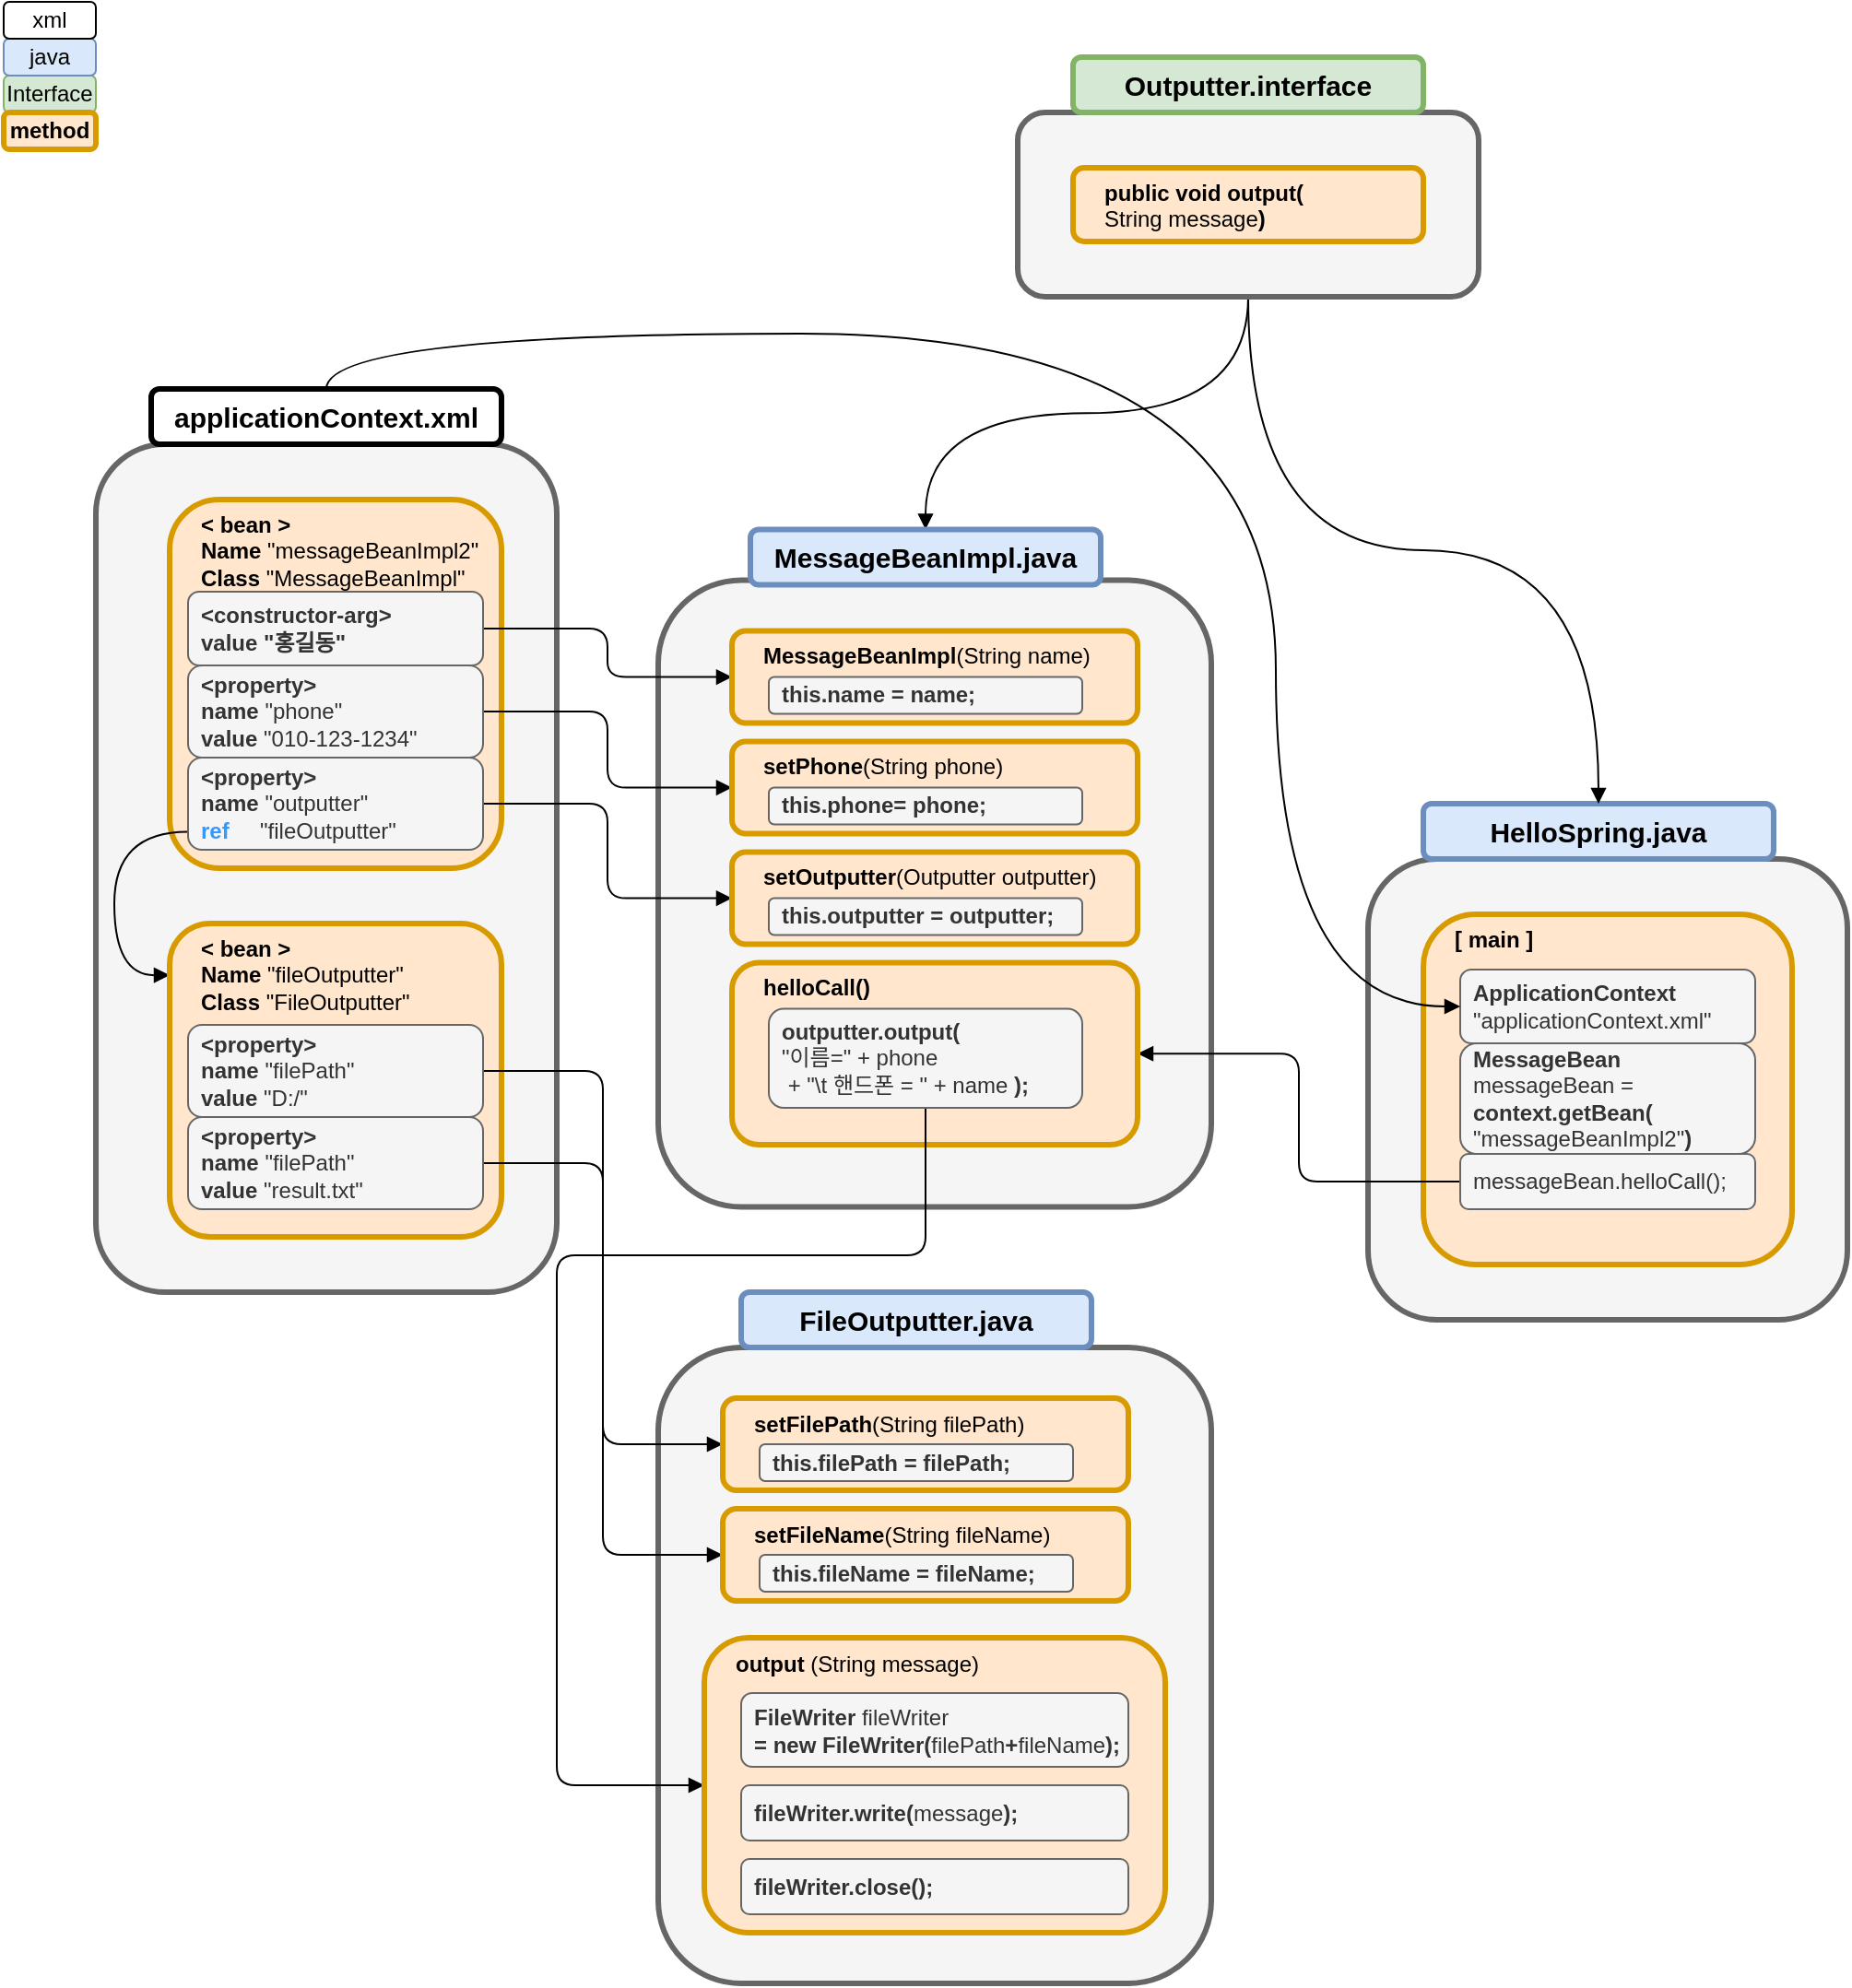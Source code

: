 <mxfile version="14.1.2" type="github">
  <diagram id="5Zijp5EhLIPOIet4tf9c" name="Page-1">
    <mxGraphModel dx="2858" dy="1089" grid="1" gridSize="10" guides="1" tooltips="1" connect="1" arrows="1" fold="1" page="1" pageScale="1" pageWidth="827" pageHeight="1169" math="0" shadow="0">
      <root>
        <mxCell id="0" />
        <mxCell id="1" parent="0" />
        <mxCell id="5XFd4NHmLhsVX-3_RDAw-69" value="" style="rounded=1;whiteSpace=wrap;html=1;strokeWidth=3;align=left;fillColor=#f5f5f5;strokeColor=#666666;fontColor=#333333;" vertex="1" parent="1">
          <mxGeometry x="355" y="730" width="300" height="345" as="geometry" />
        </mxCell>
        <mxCell id="5XFd4NHmLhsVX-3_RDAw-28" value="" style="rounded=1;whiteSpace=wrap;html=1;strokeWidth=3;align=left;fillColor=#f5f5f5;strokeColor=#666666;fontColor=#333333;" vertex="1" parent="1">
          <mxGeometry x="740" y="465" width="260" height="250" as="geometry" />
        </mxCell>
        <mxCell id="5XFd4NHmLhsVX-3_RDAw-54" value="" style="rounded=1;whiteSpace=wrap;html=1;strokeWidth=3;align=left;fillColor=#f5f5f5;strokeColor=#666666;fontColor=#333333;" vertex="1" parent="1">
          <mxGeometry x="355" y="313.75" width="300" height="340" as="geometry" />
        </mxCell>
        <mxCell id="5XFd4NHmLhsVX-3_RDAw-27" value="" style="rounded=1;whiteSpace=wrap;html=1;strokeWidth=3;align=left;fillColor=#f5f5f5;strokeColor=#666666;fontColor=#333333;" vertex="1" parent="1">
          <mxGeometry x="50" y="240" width="250" height="460" as="geometry" />
        </mxCell>
        <mxCell id="5XFd4NHmLhsVX-3_RDAw-3" value="Interface" style="rounded=1;whiteSpace=wrap;html=1;fillColor=#d5e8d4;strokeColor=#82b366;" vertex="1" parent="1">
          <mxGeometry y="40" width="50" height="20" as="geometry" />
        </mxCell>
        <mxCell id="5XFd4NHmLhsVX-3_RDAw-4" value="java" style="rounded=1;whiteSpace=wrap;html=1;fillColor=#dae8fc;strokeColor=#6c8ebf;" vertex="1" parent="1">
          <mxGeometry y="20" width="50" height="20" as="geometry" />
        </mxCell>
        <mxCell id="5XFd4NHmLhsVX-3_RDAw-5" value="xml" style="rounded=1;whiteSpace=wrap;html=1;" vertex="1" parent="1">
          <mxGeometry width="50" height="20" as="geometry" />
        </mxCell>
        <mxCell id="5XFd4NHmLhsVX-3_RDAw-7" value="&lt;b&gt;&lt;font style=&quot;font-size: 15px&quot;&gt;applicationContext.xml&lt;/font&gt;&lt;/b&gt;" style="rounded=1;whiteSpace=wrap;html=1;fontSize=12;glass=0;strokeWidth=3;shadow=0;" vertex="1" parent="1">
          <mxGeometry x="80" y="210" width="190" height="30" as="geometry" />
        </mxCell>
        <mxCell id="5XFd4NHmLhsVX-3_RDAw-9" value="&lt;div&gt;&lt;b&gt;&amp;lt; bean &amp;gt;&amp;nbsp;&lt;/b&gt;&lt;/div&gt;&lt;div&gt;&lt;b&gt;Name&lt;/b&gt; &quot;messageBeanImpl2&quot;&amp;nbsp;&lt;/div&gt;&lt;div&gt;&lt;b&gt;Class&lt;/b&gt;&amp;nbsp;&quot;MessageBeanImpl&quot;&lt;/div&gt;" style="rounded=1;whiteSpace=wrap;html=1;fontSize=12;glass=0;strokeWidth=3;shadow=0;fillColor=#ffe6cc;strokeColor=#d79b00;align=left;spacingLeft=15;labelBorderColor=none;horizontal=1;verticalAlign=top;" vertex="1" parent="1">
          <mxGeometry x="90" y="270" width="180" height="200" as="geometry" />
        </mxCell>
        <mxCell id="5XFd4NHmLhsVX-3_RDAw-99" style="edgeStyle=orthogonalEdgeStyle;rounded=1;jumpSize=6;orthogonalLoop=1;jettySize=auto;html=1;exitX=1;exitY=0.5;exitDx=0;exitDy=0;entryX=0;entryY=0.5;entryDx=0;entryDy=0;endArrow=block;endFill=1;" edge="1" parent="1" source="5XFd4NHmLhsVX-3_RDAw-10" target="5XFd4NHmLhsVX-3_RDAw-56">
          <mxGeometry relative="1" as="geometry" />
        </mxCell>
        <mxCell id="5XFd4NHmLhsVX-3_RDAw-10" value="&lt;div&gt;&lt;b&gt;&amp;lt;constructor-arg&amp;gt;&lt;/b&gt;&lt;/div&gt;&lt;b&gt;&lt;div&gt;&lt;b&gt;value &quot;홍길동&quot;&lt;/b&gt;&lt;/div&gt;&lt;/b&gt;" style="rounded=1;whiteSpace=wrap;html=1;fontSize=12;glass=0;strokeWidth=1;shadow=0;fillColor=#f5f5f5;strokeColor=#666666;fontColor=#333333;align=left;spacingTop=0;spacingLeft=5;" vertex="1" parent="1">
          <mxGeometry x="100" y="320" width="160" height="40" as="geometry" />
        </mxCell>
        <mxCell id="5XFd4NHmLhsVX-3_RDAw-98" style="edgeStyle=orthogonalEdgeStyle;jumpSize=6;orthogonalLoop=1;jettySize=auto;html=1;exitX=1;exitY=0.5;exitDx=0;exitDy=0;entryX=0;entryY=0.5;entryDx=0;entryDy=0;endArrow=block;endFill=1;rounded=1;" edge="1" parent="1" source="5XFd4NHmLhsVX-3_RDAw-11" target="5XFd4NHmLhsVX-3_RDAw-60">
          <mxGeometry relative="1" as="geometry" />
        </mxCell>
        <mxCell id="5XFd4NHmLhsVX-3_RDAw-11" value="&lt;div&gt;&lt;b&gt;&amp;lt;property&amp;gt;&lt;/b&gt;&lt;/div&gt;&lt;div&gt;&lt;b style=&quot;font-weight: bold&quot;&gt;name &lt;/b&gt;&quot;phone&quot;&lt;/div&gt;&lt;div&gt;&lt;b&gt;value &lt;/b&gt;&quot;010-123-1234&quot;&lt;/div&gt;" style="rounded=1;whiteSpace=wrap;html=1;fontSize=12;glass=0;strokeWidth=1;shadow=0;fillColor=#f5f5f5;strokeColor=#666666;fontColor=#333333;align=left;spacingTop=0;spacingLeft=5;" vertex="1" parent="1">
          <mxGeometry x="100" y="360" width="160" height="50" as="geometry" />
        </mxCell>
        <mxCell id="5XFd4NHmLhsVX-3_RDAw-26" style="edgeStyle=orthogonalEdgeStyle;curved=1;jumpSize=6;orthogonalLoop=1;jettySize=auto;html=1;exitX=-0.001;exitY=0.804;exitDx=0;exitDy=0;entryX=0;entryY=0.165;entryDx=0;entryDy=0;endArrow=block;endFill=1;entryPerimeter=0;exitPerimeter=0;" edge="1" parent="1" source="5XFd4NHmLhsVX-3_RDAw-12" target="5XFd4NHmLhsVX-3_RDAw-18">
          <mxGeometry relative="1" as="geometry">
            <Array as="points">
              <mxPoint x="60" y="450" />
              <mxPoint x="60" y="528" />
            </Array>
          </mxGeometry>
        </mxCell>
        <mxCell id="5XFd4NHmLhsVX-3_RDAw-100" style="edgeStyle=orthogonalEdgeStyle;rounded=1;jumpSize=6;orthogonalLoop=1;jettySize=auto;html=1;exitX=1;exitY=0.5;exitDx=0;exitDy=0;entryX=0;entryY=0.5;entryDx=0;entryDy=0;endArrow=block;endFill=1;" edge="1" parent="1" source="5XFd4NHmLhsVX-3_RDAw-12" target="5XFd4NHmLhsVX-3_RDAw-63">
          <mxGeometry relative="1" as="geometry" />
        </mxCell>
        <mxCell id="5XFd4NHmLhsVX-3_RDAw-12" value="&lt;div&gt;&lt;b&gt;&amp;lt;property&amp;gt;&lt;/b&gt;&lt;/div&gt;&lt;div&gt;&lt;b style=&quot;font-weight: bold&quot;&gt;name &lt;/b&gt;&quot;outputter&quot;&lt;/div&gt;&lt;div&gt;&lt;b&gt;&lt;font color=&quot;#3399ff&quot;&gt;ref&lt;/font&gt;&amp;nbsp; &amp;nbsp; &amp;nbsp;&lt;/b&gt;&quot;fileOutputter&quot;&lt;/div&gt;" style="rounded=1;whiteSpace=wrap;html=1;fontSize=12;glass=0;strokeWidth=1;shadow=0;fillColor=#f5f5f5;strokeColor=#666666;fontColor=#333333;align=left;spacingTop=0;spacingLeft=5;" vertex="1" parent="1">
          <mxGeometry x="100" y="410" width="160" height="50" as="geometry" />
        </mxCell>
        <mxCell id="5XFd4NHmLhsVX-3_RDAw-18" value="&lt;div&gt;&lt;b&gt;&amp;lt; bean &amp;gt;&amp;nbsp;&lt;/b&gt;&lt;/div&gt;&lt;div&gt;&lt;b&gt;Name&lt;/b&gt; &quot;fileOutputter&quot;&amp;nbsp;&lt;/div&gt;&lt;div&gt;&lt;b&gt;Class&lt;/b&gt;&amp;nbsp;&quot;FileOutputter&quot;&lt;/div&gt;" style="rounded=1;whiteSpace=wrap;html=1;fontSize=12;glass=0;strokeWidth=3;shadow=0;fillColor=#ffe6cc;strokeColor=#d79b00;align=left;spacingLeft=15;labelBorderColor=none;horizontal=1;verticalAlign=top;arcSize=13;" vertex="1" parent="1">
          <mxGeometry x="90" y="500" width="180" height="170" as="geometry" />
        </mxCell>
        <mxCell id="5XFd4NHmLhsVX-3_RDAw-101" style="edgeStyle=orthogonalEdgeStyle;rounded=1;jumpSize=6;orthogonalLoop=1;jettySize=auto;html=1;exitX=1;exitY=0.5;exitDx=0;exitDy=0;entryX=0;entryY=0.5;entryDx=0;entryDy=0;endArrow=block;endFill=1;" edge="1" parent="1" source="5XFd4NHmLhsVX-3_RDAw-20" target="5XFd4NHmLhsVX-3_RDAw-71">
          <mxGeometry relative="1" as="geometry" />
        </mxCell>
        <mxCell id="5XFd4NHmLhsVX-3_RDAw-20" value="&lt;div&gt;&lt;b&gt;&amp;lt;property&amp;gt;&lt;/b&gt;&lt;/div&gt;&lt;div&gt;&lt;b style=&quot;font-weight: bold&quot;&gt;name &lt;/b&gt;&quot;filePath&quot;&lt;/div&gt;&lt;div&gt;&lt;b&gt;value &lt;/b&gt;&quot;D:/&quot;&lt;/div&gt;" style="rounded=1;whiteSpace=wrap;html=1;fontSize=12;glass=0;strokeWidth=1;shadow=0;fillColor=#f5f5f5;strokeColor=#666666;fontColor=#333333;align=left;spacingTop=0;spacingLeft=5;" vertex="1" parent="1">
          <mxGeometry x="100" y="555" width="160" height="50" as="geometry" />
        </mxCell>
        <mxCell id="5XFd4NHmLhsVX-3_RDAw-102" style="edgeStyle=orthogonalEdgeStyle;rounded=1;jumpSize=6;orthogonalLoop=1;jettySize=auto;html=1;exitX=1;exitY=0.5;exitDx=0;exitDy=0;entryX=0;entryY=0.5;entryDx=0;entryDy=0;endArrow=block;endFill=1;" edge="1" parent="1" source="5XFd4NHmLhsVX-3_RDAw-21" target="5XFd4NHmLhsVX-3_RDAw-73">
          <mxGeometry relative="1" as="geometry" />
        </mxCell>
        <mxCell id="5XFd4NHmLhsVX-3_RDAw-21" value="&lt;div&gt;&lt;b&gt;&amp;lt;property&amp;gt;&lt;/b&gt;&lt;/div&gt;&lt;div&gt;&lt;b style=&quot;font-weight: bold&quot;&gt;name &lt;/b&gt;&quot;filePath&quot;&lt;/div&gt;&lt;b&gt;value&amp;nbsp;&lt;/b&gt;&lt;span&gt;&quot;result.txt&quot;&lt;/span&gt;&lt;b&gt;&lt;br&gt;&lt;/b&gt;" style="rounded=1;whiteSpace=wrap;html=1;fontSize=12;glass=0;strokeWidth=1;shadow=0;fillColor=#f5f5f5;strokeColor=#666666;fontColor=#333333;align=left;spacingTop=0;spacingLeft=5;" vertex="1" parent="1">
          <mxGeometry x="100" y="605" width="160" height="50" as="geometry" />
        </mxCell>
        <mxCell id="5XFd4NHmLhsVX-3_RDAw-29" value="&lt;b&gt;&lt;font style=&quot;font-size: 15px&quot;&gt;HelloSpring.java&lt;/font&gt;&lt;/b&gt;" style="rounded=1;whiteSpace=wrap;html=1;fontSize=12;glass=0;strokeWidth=3;shadow=0;fillColor=#dae8fc;strokeColor=#6c8ebf;" vertex="1" parent="1">
          <mxGeometry x="770" y="435" width="190" height="30" as="geometry" />
        </mxCell>
        <mxCell id="5XFd4NHmLhsVX-3_RDAw-30" value="&lt;div&gt;&lt;b&gt;[ main ]&amp;nbsp;&lt;/b&gt;&lt;/div&gt;&lt;div&gt;&lt;br&gt;&lt;/div&gt;&lt;div&gt;&lt;br&gt;&lt;/div&gt;" style="rounded=1;whiteSpace=wrap;html=1;fontSize=12;glass=0;strokeWidth=3;shadow=0;fillColor=#ffe6cc;strokeColor=#d79b00;align=left;spacingLeft=15;labelBorderColor=none;horizontal=1;verticalAlign=top;" vertex="1" parent="1">
          <mxGeometry x="770" y="495" width="200" height="190" as="geometry" />
        </mxCell>
        <mxCell id="5XFd4NHmLhsVX-3_RDAw-31" value="&lt;div&gt;&lt;b&gt;ApplicationContext&lt;/b&gt;&lt;br&gt;&lt;/div&gt;&quot;applicationContext.xml&quot;" style="rounded=1;whiteSpace=wrap;html=1;fontSize=12;glass=0;strokeWidth=1;shadow=0;fillColor=#f5f5f5;strokeColor=#666666;fontColor=#333333;align=left;spacingTop=0;spacingLeft=5;" vertex="1" parent="1">
          <mxGeometry x="790" y="525" width="160" height="40" as="geometry" />
        </mxCell>
        <mxCell id="5XFd4NHmLhsVX-3_RDAw-32" value="&lt;div&gt;&lt;b&gt;MessageBean&lt;/b&gt;&lt;br&gt;&lt;/div&gt;&lt;div&gt;messageBean =&amp;nbsp;&lt;br&gt;&lt;/div&gt;&lt;div&gt;&lt;b&gt;context.getBean(&lt;/b&gt;&lt;br&gt;&lt;/div&gt;&lt;div&gt;&quot;messageBeanImpl2&quot;&lt;b&gt;)&lt;/b&gt;&lt;br&gt;&lt;/div&gt;" style="rounded=1;whiteSpace=wrap;html=1;fontSize=12;glass=0;strokeWidth=1;shadow=0;fillColor=#f5f5f5;strokeColor=#666666;fontColor=#333333;align=left;spacingTop=0;spacingLeft=5;" vertex="1" parent="1">
          <mxGeometry x="790" y="565" width="160" height="60" as="geometry" />
        </mxCell>
        <mxCell id="5XFd4NHmLhsVX-3_RDAw-95" style="edgeStyle=orthogonalEdgeStyle;jumpSize=6;orthogonalLoop=1;jettySize=auto;html=1;exitX=0;exitY=0.5;exitDx=0;exitDy=0;entryX=1;entryY=0.5;entryDx=0;entryDy=0;endArrow=block;endFill=1;rounded=1;" edge="1" parent="1" source="5XFd4NHmLhsVX-3_RDAw-34" target="5XFd4NHmLhsVX-3_RDAw-65">
          <mxGeometry relative="1" as="geometry" />
        </mxCell>
        <mxCell id="5XFd4NHmLhsVX-3_RDAw-34" value="messageBean.helloCall();" style="rounded=1;whiteSpace=wrap;html=1;fontSize=12;glass=0;strokeWidth=1;shadow=0;fillColor=#f5f5f5;strokeColor=#666666;fontColor=#333333;align=left;spacingTop=0;spacingLeft=5;" vertex="1" parent="1">
          <mxGeometry x="790" y="625" width="160" height="30" as="geometry" />
        </mxCell>
        <mxCell id="5XFd4NHmLhsVX-3_RDAw-81" style="edgeStyle=orthogonalEdgeStyle;jumpSize=6;orthogonalLoop=1;jettySize=auto;html=1;exitX=0.5;exitY=1;exitDx=0;exitDy=0;entryX=0.5;entryY=0;entryDx=0;entryDy=0;endArrow=block;endFill=1;curved=1;" edge="1" parent="1" source="5XFd4NHmLhsVX-3_RDAw-39" target="5XFd4NHmLhsVX-3_RDAw-55">
          <mxGeometry relative="1" as="geometry" />
        </mxCell>
        <mxCell id="5XFd4NHmLhsVX-3_RDAw-82" style="edgeStyle=orthogonalEdgeStyle;jumpSize=6;orthogonalLoop=1;jettySize=auto;html=1;exitX=0.5;exitY=1;exitDx=0;exitDy=0;entryX=0.5;entryY=0;entryDx=0;entryDy=0;endArrow=block;endFill=1;strokeColor=none;curved=1;" edge="1" parent="1" source="5XFd4NHmLhsVX-3_RDAw-39" target="5XFd4NHmLhsVX-3_RDAw-70">
          <mxGeometry relative="1" as="geometry" />
        </mxCell>
        <mxCell id="5XFd4NHmLhsVX-3_RDAw-96" style="edgeStyle=orthogonalEdgeStyle;curved=1;jumpSize=6;orthogonalLoop=1;jettySize=auto;html=1;exitX=0.5;exitY=1;exitDx=0;exitDy=0;entryX=0.5;entryY=0;entryDx=0;entryDy=0;endArrow=block;endFill=1;" edge="1" parent="1" source="5XFd4NHmLhsVX-3_RDAw-39" target="5XFd4NHmLhsVX-3_RDAw-29">
          <mxGeometry relative="1" as="geometry" />
        </mxCell>
        <mxCell id="5XFd4NHmLhsVX-3_RDAw-39" value="" style="rounded=1;whiteSpace=wrap;html=1;strokeWidth=3;align=left;fillColor=#f5f5f5;strokeColor=#666666;fontColor=#333333;" vertex="1" parent="1">
          <mxGeometry x="550" y="60" width="250" height="100" as="geometry" />
        </mxCell>
        <mxCell id="5XFd4NHmLhsVX-3_RDAw-40" value="&lt;span style=&quot;font-size: 15px&quot;&gt;&lt;b&gt;Outputter.&lt;/b&gt;&lt;/span&gt;&lt;b style=&quot;font-size: 15px&quot;&gt;interface&lt;/b&gt;" style="rounded=1;whiteSpace=wrap;html=1;fontSize=12;glass=0;strokeWidth=3;shadow=0;fillColor=#d5e8d4;strokeColor=#82b366;" vertex="1" parent="1">
          <mxGeometry x="580" y="30" width="190" height="30" as="geometry" />
        </mxCell>
        <mxCell id="5XFd4NHmLhsVX-3_RDAw-41" value="&lt;div&gt;&lt;b&gt;public void output(&lt;/b&gt;&lt;/div&gt;&lt;div&gt;String message&lt;b&gt;)&lt;/b&gt;&lt;br&gt;&lt;/div&gt;" style="rounded=1;whiteSpace=wrap;html=1;fontSize=12;glass=0;strokeWidth=3;shadow=0;fillColor=#ffe6cc;strokeColor=#d79b00;align=left;spacingLeft=15;labelBorderColor=none;horizontal=1;verticalAlign=top;" vertex="1" parent="1">
          <mxGeometry x="580" y="90" width="190" height="40" as="geometry" />
        </mxCell>
        <mxCell id="5XFd4NHmLhsVX-3_RDAw-55" value="&lt;font&gt;&lt;span style=&quot;font-size: 15px&quot;&gt;&lt;b&gt;MessageBeanImpl.java&lt;/b&gt;&lt;/span&gt;&lt;/font&gt;" style="rounded=1;whiteSpace=wrap;html=1;fontSize=12;glass=0;strokeWidth=3;shadow=0;fillColor=#dae8fc;strokeColor=#6c8ebf;" vertex="1" parent="1">
          <mxGeometry x="405" y="286.25" width="190" height="30" as="geometry" />
        </mxCell>
        <mxCell id="5XFd4NHmLhsVX-3_RDAw-56" value="&lt;div&gt;&lt;b&gt;MessageBeanImpl&lt;/b&gt;(String name)&lt;/div&gt;&lt;br&gt;&lt;div&gt;&lt;br&gt;&lt;/div&gt;" style="rounded=1;whiteSpace=wrap;html=1;fontSize=12;glass=0;strokeWidth=3;shadow=0;fillColor=#ffe6cc;strokeColor=#d79b00;align=left;spacingLeft=15;labelBorderColor=none;horizontal=1;verticalAlign=top;" vertex="1" parent="1">
          <mxGeometry x="395" y="341.25" width="220" height="50" as="geometry" />
        </mxCell>
        <mxCell id="5XFd4NHmLhsVX-3_RDAw-57" value="&lt;b&gt;this.name = name;&lt;/b&gt;&lt;div&gt;&lt;/div&gt;" style="rounded=1;whiteSpace=wrap;html=1;fontSize=12;glass=0;strokeWidth=1;shadow=0;fillColor=#f5f5f5;strokeColor=#666666;fontColor=#333333;align=left;spacingTop=0;spacingLeft=5;" vertex="1" parent="1">
          <mxGeometry x="415" y="366.25" width="170" height="20" as="geometry" />
        </mxCell>
        <mxCell id="5XFd4NHmLhsVX-3_RDAw-60" value="&lt;b&gt;setPhone&lt;/b&gt;&lt;span&gt;(String phone)&lt;/span&gt;&lt;b&gt;&lt;br&gt;&lt;/b&gt;&lt;br&gt;&lt;div&gt;&lt;br&gt;&lt;/div&gt;" style="rounded=1;whiteSpace=wrap;html=1;fontSize=12;glass=0;strokeWidth=3;shadow=0;fillColor=#ffe6cc;strokeColor=#d79b00;align=left;spacingLeft=15;labelBorderColor=none;horizontal=1;verticalAlign=top;" vertex="1" parent="1">
          <mxGeometry x="395" y="401.25" width="220" height="50" as="geometry" />
        </mxCell>
        <mxCell id="5XFd4NHmLhsVX-3_RDAw-61" value="&lt;b&gt;this.phone= phone;&lt;/b&gt;&lt;div&gt;&lt;/div&gt;" style="rounded=1;whiteSpace=wrap;html=1;fontSize=12;glass=0;strokeWidth=1;shadow=0;fillColor=#f5f5f5;strokeColor=#666666;fontColor=#333333;align=left;spacingTop=0;spacingLeft=5;" vertex="1" parent="1">
          <mxGeometry x="415" y="426.25" width="170" height="20" as="geometry" />
        </mxCell>
        <mxCell id="5XFd4NHmLhsVX-3_RDAw-63" value="&lt;span&gt;&lt;b&gt;setOutputter&lt;/b&gt;&lt;/span&gt;(Outputter outputter)&lt;br&gt;&lt;br&gt;&lt;div&gt;&lt;br&gt;&lt;/div&gt;" style="rounded=1;whiteSpace=wrap;html=1;fontSize=12;glass=0;strokeWidth=3;shadow=0;fillColor=#ffe6cc;strokeColor=#d79b00;align=left;spacingLeft=15;labelBorderColor=none;horizontal=1;verticalAlign=top;" vertex="1" parent="1">
          <mxGeometry x="395" y="461.25" width="220" height="50" as="geometry" />
        </mxCell>
        <mxCell id="5XFd4NHmLhsVX-3_RDAw-64" value="&lt;b&gt;this.outputter = outputter;&lt;/b&gt;&lt;br&gt;&lt;div&gt;&lt;/div&gt;" style="rounded=1;whiteSpace=wrap;html=1;fontSize=12;glass=0;strokeWidth=1;shadow=0;fillColor=#f5f5f5;strokeColor=#666666;fontColor=#333333;align=left;spacingTop=0;spacingLeft=5;" vertex="1" parent="1">
          <mxGeometry x="415" y="486.25" width="170" height="20" as="geometry" />
        </mxCell>
        <mxCell id="5XFd4NHmLhsVX-3_RDAw-65" value="&lt;b&gt;helloCall()&lt;/b&gt;&lt;br&gt;&lt;br&gt;&lt;div&gt;&lt;br&gt;&lt;/div&gt;" style="rounded=1;whiteSpace=wrap;html=1;fontSize=12;glass=0;strokeWidth=3;shadow=0;fillColor=#ffe6cc;strokeColor=#d79b00;align=left;spacingLeft=15;labelBorderColor=none;horizontal=1;verticalAlign=top;" vertex="1" parent="1">
          <mxGeometry x="395" y="521.25" width="220" height="98.75" as="geometry" />
        </mxCell>
        <mxCell id="5XFd4NHmLhsVX-3_RDAw-103" style="edgeStyle=orthogonalEdgeStyle;rounded=1;jumpSize=6;orthogonalLoop=1;jettySize=auto;html=1;exitX=0.5;exitY=1;exitDx=0;exitDy=0;entryX=0;entryY=0.5;entryDx=0;entryDy=0;endArrow=block;endFill=1;" edge="1" parent="1" source="5XFd4NHmLhsVX-3_RDAw-66" target="5XFd4NHmLhsVX-3_RDAw-77">
          <mxGeometry relative="1" as="geometry">
            <Array as="points">
              <mxPoint x="500" y="680" />
              <mxPoint x="300" y="680" />
              <mxPoint x="300" y="968" />
            </Array>
          </mxGeometry>
        </mxCell>
        <mxCell id="5XFd4NHmLhsVX-3_RDAw-66" value="&lt;b&gt;outputter.output(&lt;br&gt;&lt;/b&gt;&quot;이름=&quot; + phone&lt;br&gt;&amp;nbsp;+ &quot;\t 핸드폰 = &quot; + name&amp;nbsp;&lt;b&gt;);&lt;/b&gt;&lt;br&gt;&lt;div&gt;&lt;/div&gt;" style="rounded=1;whiteSpace=wrap;html=1;fontSize=12;glass=0;strokeWidth=1;shadow=0;fillColor=#f5f5f5;strokeColor=#666666;fontColor=#333333;align=left;spacingTop=0;spacingLeft=5;" vertex="1" parent="1">
          <mxGeometry x="415" y="546.25" width="170" height="53.75" as="geometry" />
        </mxCell>
        <mxCell id="5XFd4NHmLhsVX-3_RDAw-67" value="&lt;b&gt;method&lt;/b&gt;" style="rounded=1;whiteSpace=wrap;html=1;fontSize=12;glass=0;strokeWidth=3;shadow=0;fillColor=#ffe6cc;strokeColor=#d79b00;align=center;spacingLeft=0;labelBorderColor=none;horizontal=1;verticalAlign=middle;spacing=0;" vertex="1" parent="1">
          <mxGeometry y="60" width="50" height="20" as="geometry" />
        </mxCell>
        <mxCell id="5XFd4NHmLhsVX-3_RDAw-70" value="&lt;font&gt;&lt;span style=&quot;font-size: 15px&quot;&gt;&lt;b&gt;FileOutputter&lt;/b&gt;&lt;/span&gt;&lt;b style=&quot;font-size: 15px&quot;&gt;.java&lt;/b&gt;&lt;/font&gt;" style="rounded=1;whiteSpace=wrap;html=1;fontSize=12;glass=0;strokeWidth=3;shadow=0;fillColor=#dae8fc;strokeColor=#6c8ebf;" vertex="1" parent="1">
          <mxGeometry x="400" y="700" width="190" height="30" as="geometry" />
        </mxCell>
        <mxCell id="5XFd4NHmLhsVX-3_RDAw-71" value="&lt;div&gt;&lt;b&gt;setFilePath&lt;/b&gt;(String filePath)&lt;/div&gt;&lt;br&gt;&lt;div&gt;&lt;br&gt;&lt;/div&gt;" style="rounded=1;whiteSpace=wrap;html=1;fontSize=12;glass=0;strokeWidth=3;shadow=0;fillColor=#ffe6cc;strokeColor=#d79b00;align=left;spacingLeft=15;labelBorderColor=none;horizontal=1;verticalAlign=top;" vertex="1" parent="1">
          <mxGeometry x="390" y="757.5" width="220" height="50" as="geometry" />
        </mxCell>
        <mxCell id="5XFd4NHmLhsVX-3_RDAw-72" value="&lt;b&gt;this.filePath = filePath;&lt;/b&gt;&lt;br&gt;&lt;div&gt;&lt;/div&gt;" style="rounded=1;whiteSpace=wrap;html=1;fontSize=12;glass=0;strokeWidth=1;shadow=0;fillColor=#f5f5f5;strokeColor=#666666;fontColor=#333333;align=left;spacingTop=0;spacingLeft=5;" vertex="1" parent="1">
          <mxGeometry x="410" y="782.5" width="170" height="20" as="geometry" />
        </mxCell>
        <mxCell id="5XFd4NHmLhsVX-3_RDAw-73" value="&lt;span&gt;&lt;b&gt;setFileName&lt;/b&gt;(String fileName)&lt;/span&gt;&lt;b&gt;&lt;br&gt;&lt;/b&gt;&lt;br&gt;&lt;div&gt;&lt;br&gt;&lt;/div&gt;" style="rounded=1;whiteSpace=wrap;html=1;fontSize=12;glass=0;strokeWidth=3;shadow=0;fillColor=#ffe6cc;strokeColor=#d79b00;align=left;spacingLeft=15;labelBorderColor=none;horizontal=1;verticalAlign=top;" vertex="1" parent="1">
          <mxGeometry x="390" y="817.5" width="220" height="50" as="geometry" />
        </mxCell>
        <mxCell id="5XFd4NHmLhsVX-3_RDAw-74" value="&lt;b&gt;this.fileName = fileName;&lt;/b&gt;&lt;br&gt;&lt;div&gt;&lt;/div&gt;" style="rounded=1;whiteSpace=wrap;html=1;fontSize=12;glass=0;strokeWidth=1;shadow=0;fillColor=#f5f5f5;strokeColor=#666666;fontColor=#333333;align=left;spacingTop=0;spacingLeft=5;" vertex="1" parent="1">
          <mxGeometry x="410" y="842.5" width="170" height="20" as="geometry" />
        </mxCell>
        <mxCell id="5XFd4NHmLhsVX-3_RDAw-77" value="&lt;b&gt;output&amp;nbsp;&lt;/b&gt;(String message)" style="rounded=1;whiteSpace=wrap;html=1;fontSize=12;glass=0;strokeWidth=3;shadow=0;fillColor=#ffe6cc;strokeColor=#d79b00;align=left;spacingLeft=15;labelBorderColor=none;horizontal=1;verticalAlign=top;" vertex="1" parent="1">
          <mxGeometry x="380" y="887.5" width="250" height="160" as="geometry" />
        </mxCell>
        <mxCell id="5XFd4NHmLhsVX-3_RDAw-78" value="&lt;b&gt;FileWriter &lt;/b&gt;fileWriter &lt;br&gt;&lt;b&gt;= new FileWriter(&lt;/b&gt;filePath&lt;b&gt;+&lt;/b&gt;fileName&lt;b&gt;);&lt;/b&gt;&lt;br&gt;&lt;div&gt;&lt;/div&gt;" style="rounded=1;whiteSpace=wrap;html=1;fontSize=12;glass=0;strokeWidth=1;shadow=0;fillColor=#f5f5f5;strokeColor=#666666;fontColor=#333333;align=left;spacingTop=0;spacingLeft=5;" vertex="1" parent="1">
          <mxGeometry x="400" y="917.5" width="210" height="40" as="geometry" />
        </mxCell>
        <mxCell id="5XFd4NHmLhsVX-3_RDAw-79" value="&lt;b&gt;fileWriter.write(&lt;/b&gt;message&lt;b&gt;);&lt;/b&gt;&lt;br&gt;&lt;div&gt;&lt;/div&gt;" style="rounded=1;whiteSpace=wrap;html=1;fontSize=12;glass=0;strokeWidth=1;shadow=0;fillColor=#f5f5f5;strokeColor=#666666;fontColor=#333333;align=left;spacingTop=0;spacingLeft=5;" vertex="1" parent="1">
          <mxGeometry x="400" y="967.5" width="210" height="30" as="geometry" />
        </mxCell>
        <mxCell id="5XFd4NHmLhsVX-3_RDAw-80" value="&lt;b&gt;fileWriter.close();&lt;/b&gt;&lt;br&gt;&lt;div&gt;&lt;/div&gt;" style="rounded=1;whiteSpace=wrap;html=1;fontSize=12;glass=0;strokeWidth=1;shadow=0;fillColor=#f5f5f5;strokeColor=#666666;fontColor=#333333;align=left;spacingTop=0;spacingLeft=5;" vertex="1" parent="1">
          <mxGeometry x="400" y="1007.5" width="210" height="30" as="geometry" />
        </mxCell>
        <mxCell id="5XFd4NHmLhsVX-3_RDAw-97" style="edgeStyle=orthogonalEdgeStyle;curved=1;jumpSize=6;orthogonalLoop=1;jettySize=auto;html=1;exitX=0.5;exitY=0;exitDx=0;exitDy=0;entryX=0;entryY=0.5;entryDx=0;entryDy=0;endArrow=block;endFill=1;" edge="1" parent="1" source="5XFd4NHmLhsVX-3_RDAw-7" target="5XFd4NHmLhsVX-3_RDAw-31">
          <mxGeometry relative="1" as="geometry">
            <Array as="points">
              <mxPoint x="175" y="180" />
              <mxPoint x="690" y="180" />
              <mxPoint x="690" y="545" />
            </Array>
          </mxGeometry>
        </mxCell>
      </root>
    </mxGraphModel>
  </diagram>
</mxfile>
